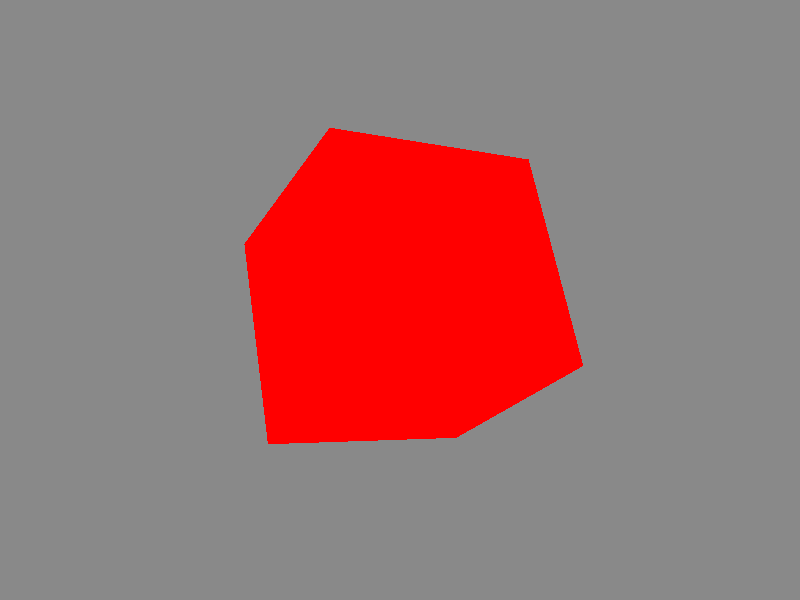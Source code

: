 #version 3.6;
#include "colors.inc"
global_settings { assumed_gamma 1.0 }

background   { color rgb <0.25, 0.25, 0.25> }

camera       { location  <0.0, 0.5, -4.0>
               direction 1.5*z
               right     x*image_width/image_height
               look_at   <0.0, 0.0, 0.0> }

light_source { <0, 0, 0>
               color rgb <1, 1, 1>
               translate <-5, 5, -5> }

light_source { <0, 0, 0>        
               color rgb <0.25, 0.25, 0.25>
               translate <6, -6, -6> }

box          { <-0.5, -0.5, -0.5>
               <0.5, 0.5, 0.5>
               texture { pigment { color Red }
                         finish  { specular 0.6 }
                         normal  { agate 0.25 scale 1/2 }
                       }
              rotate <45,46,47> }
